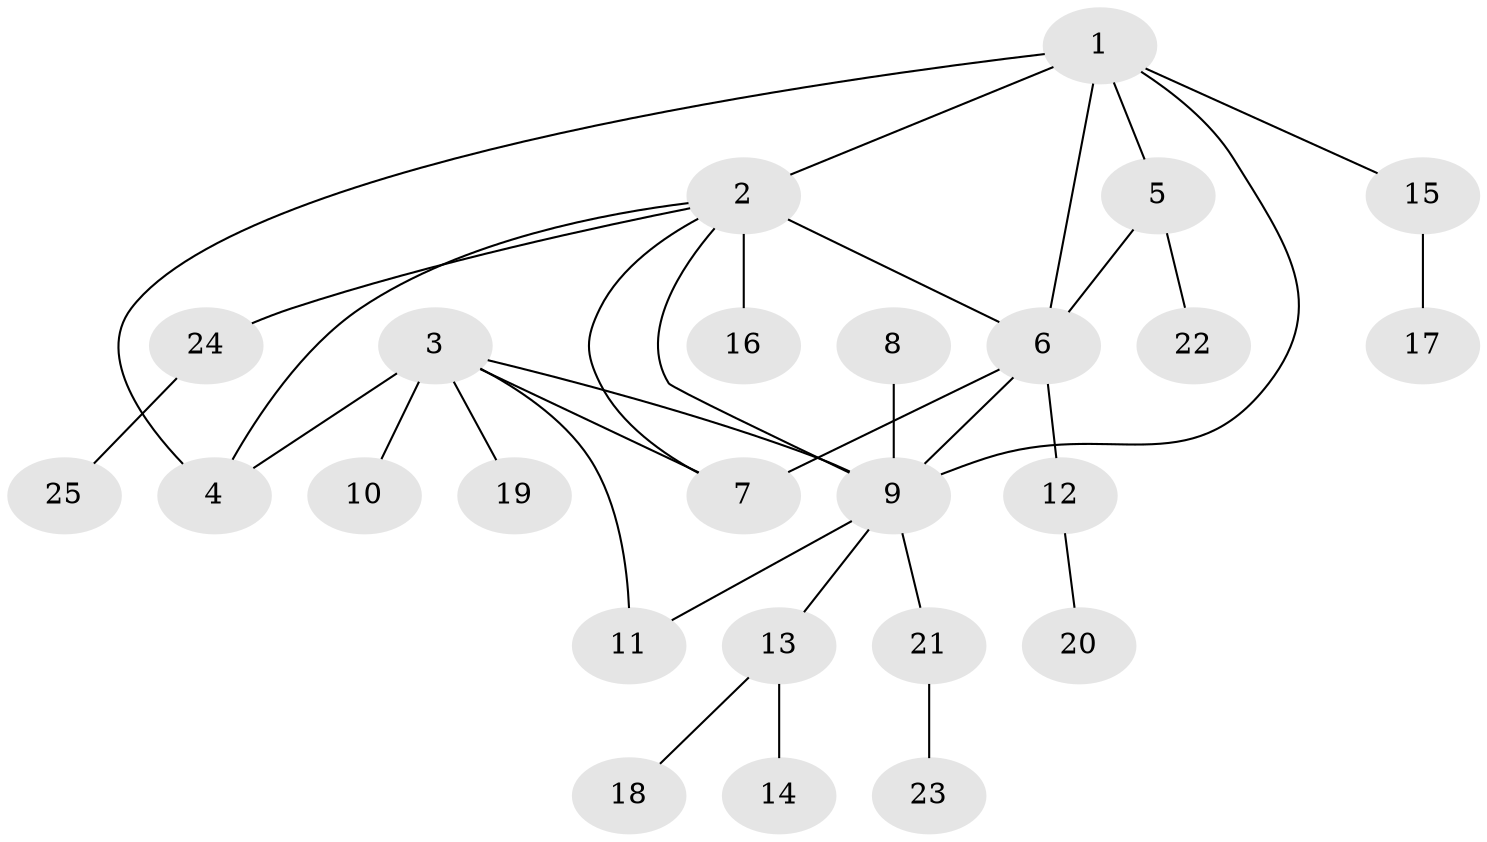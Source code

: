 // original degree distribution, {2: 0.1836734693877551, 10: 0.02040816326530612, 7: 0.02040816326530612, 4: 0.04081632653061224, 3: 0.12244897959183673, 6: 0.02040816326530612, 8: 0.02040816326530612, 1: 0.5510204081632653, 12: 0.02040816326530612}
// Generated by graph-tools (version 1.1) at 2025/52/03/04/25 22:52:43]
// undirected, 25 vertices, 33 edges
graph export_dot {
  node [color=gray90,style=filled];
  1;
  2;
  3;
  4;
  5;
  6;
  7;
  8;
  9;
  10;
  11;
  12;
  13;
  14;
  15;
  16;
  17;
  18;
  19;
  20;
  21;
  22;
  23;
  24;
  25;
  1 -- 2 [weight=1.0];
  1 -- 4 [weight=1.0];
  1 -- 5 [weight=1.0];
  1 -- 6 [weight=1.0];
  1 -- 9 [weight=1.0];
  1 -- 15 [weight=1.0];
  2 -- 4 [weight=1.0];
  2 -- 6 [weight=1.0];
  2 -- 7 [weight=1.0];
  2 -- 9 [weight=1.0];
  2 -- 16 [weight=3.0];
  2 -- 24 [weight=1.0];
  3 -- 4 [weight=1.0];
  3 -- 7 [weight=1.0];
  3 -- 9 [weight=1.0];
  3 -- 10 [weight=1.0];
  3 -- 11 [weight=1.0];
  3 -- 19 [weight=1.0];
  5 -- 6 [weight=1.0];
  5 -- 22 [weight=1.0];
  6 -- 7 [weight=2.0];
  6 -- 9 [weight=1.0];
  6 -- 12 [weight=1.0];
  8 -- 9 [weight=4.0];
  9 -- 11 [weight=1.0];
  9 -- 13 [weight=1.0];
  9 -- 21 [weight=1.0];
  12 -- 20 [weight=1.0];
  13 -- 14 [weight=1.0];
  13 -- 18 [weight=1.0];
  15 -- 17 [weight=1.0];
  21 -- 23 [weight=1.0];
  24 -- 25 [weight=1.0];
}

